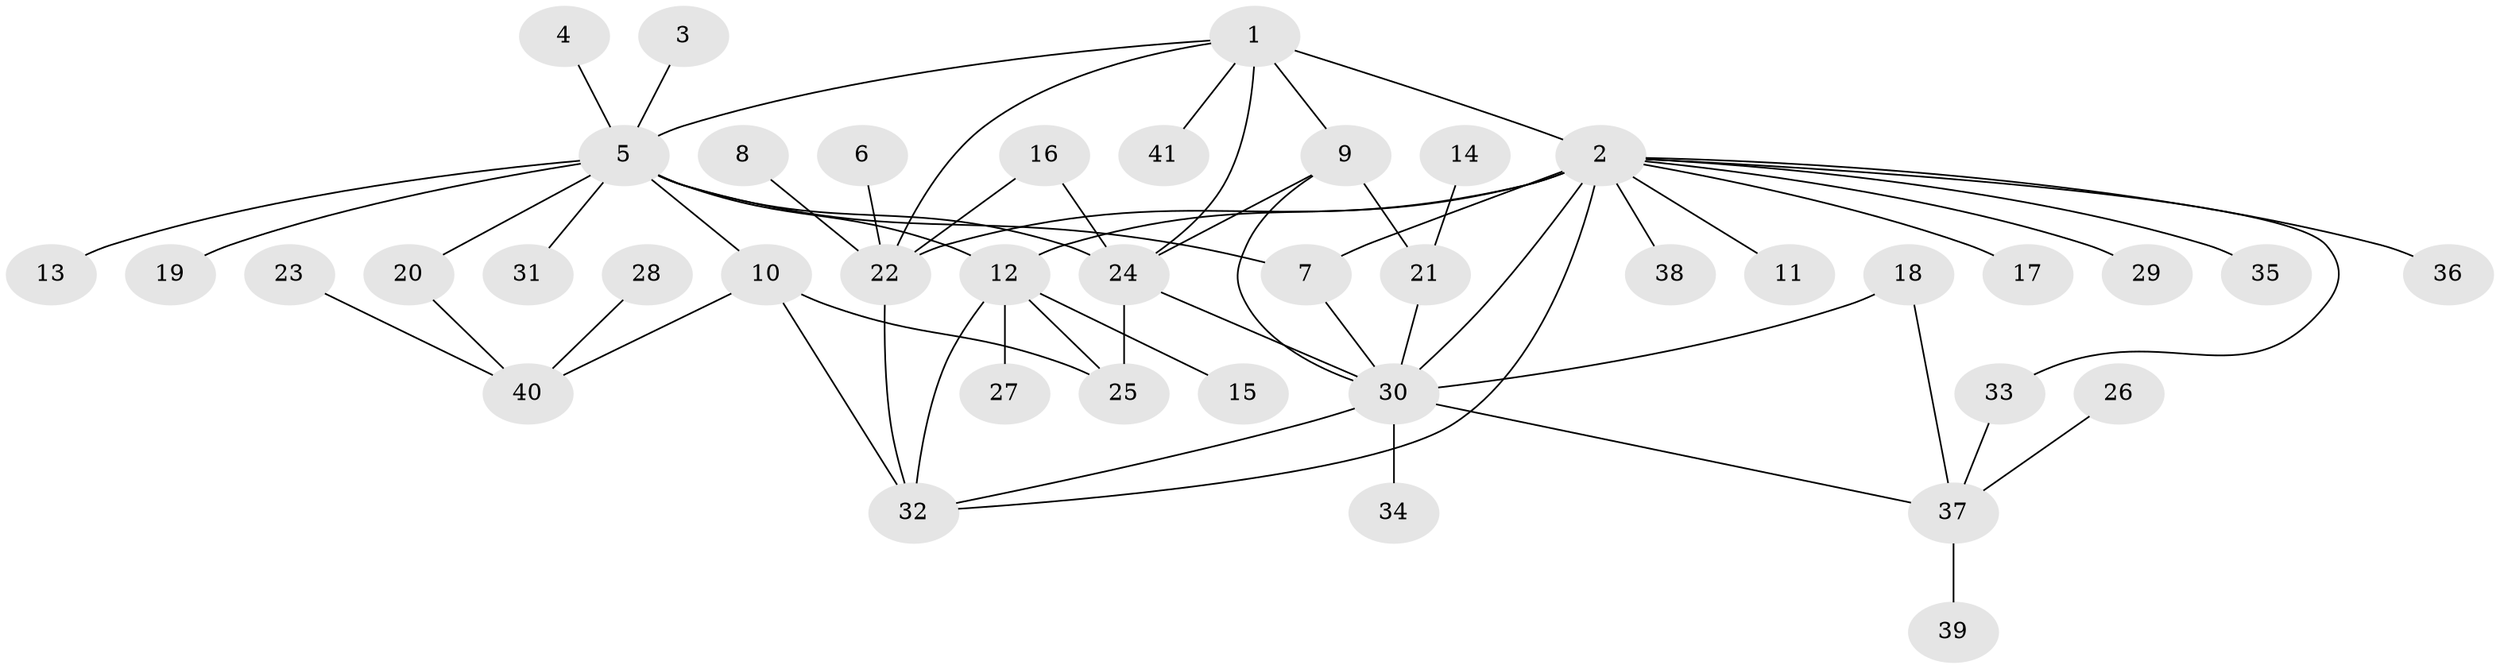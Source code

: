 // original degree distribution, {4: 0.13793103448275862, 9: 0.017241379310344827, 14: 0.034482758620689655, 8: 0.017241379310344827, 1: 0.46551724137931033, 7: 0.017241379310344827, 2: 0.20689655172413793, 5: 0.034482758620689655, 3: 0.05172413793103448, 6: 0.017241379310344827}
// Generated by graph-tools (version 1.1) at 2025/36/03/04/25 23:36:50]
// undirected, 41 vertices, 59 edges
graph export_dot {
  node [color=gray90,style=filled];
  1;
  2;
  3;
  4;
  5;
  6;
  7;
  8;
  9;
  10;
  11;
  12;
  13;
  14;
  15;
  16;
  17;
  18;
  19;
  20;
  21;
  22;
  23;
  24;
  25;
  26;
  27;
  28;
  29;
  30;
  31;
  32;
  33;
  34;
  35;
  36;
  37;
  38;
  39;
  40;
  41;
  1 -- 2 [weight=1.0];
  1 -- 5 [weight=1.0];
  1 -- 9 [weight=1.0];
  1 -- 22 [weight=1.0];
  1 -- 24 [weight=2.0];
  1 -- 41 [weight=1.0];
  2 -- 7 [weight=1.0];
  2 -- 11 [weight=1.0];
  2 -- 12 [weight=1.0];
  2 -- 17 [weight=1.0];
  2 -- 22 [weight=2.0];
  2 -- 29 [weight=1.0];
  2 -- 30 [weight=1.0];
  2 -- 32 [weight=1.0];
  2 -- 33 [weight=1.0];
  2 -- 35 [weight=1.0];
  2 -- 36 [weight=1.0];
  2 -- 38 [weight=1.0];
  3 -- 5 [weight=1.0];
  4 -- 5 [weight=1.0];
  5 -- 7 [weight=2.0];
  5 -- 10 [weight=1.0];
  5 -- 12 [weight=1.0];
  5 -- 13 [weight=1.0];
  5 -- 19 [weight=1.0];
  5 -- 20 [weight=1.0];
  5 -- 24 [weight=2.0];
  5 -- 31 [weight=1.0];
  6 -- 22 [weight=1.0];
  7 -- 30 [weight=1.0];
  8 -- 22 [weight=1.0];
  9 -- 21 [weight=1.0];
  9 -- 24 [weight=1.0];
  9 -- 30 [weight=1.0];
  10 -- 25 [weight=1.0];
  10 -- 32 [weight=1.0];
  10 -- 40 [weight=1.0];
  12 -- 15 [weight=1.0];
  12 -- 25 [weight=1.0];
  12 -- 27 [weight=1.0];
  12 -- 32 [weight=1.0];
  14 -- 21 [weight=1.0];
  16 -- 22 [weight=1.0];
  16 -- 24 [weight=1.0];
  18 -- 30 [weight=1.0];
  18 -- 37 [weight=1.0];
  20 -- 40 [weight=1.0];
  21 -- 30 [weight=1.0];
  22 -- 32 [weight=1.0];
  23 -- 40 [weight=1.0];
  24 -- 25 [weight=1.0];
  24 -- 30 [weight=1.0];
  26 -- 37 [weight=1.0];
  28 -- 40 [weight=1.0];
  30 -- 32 [weight=1.0];
  30 -- 34 [weight=1.0];
  30 -- 37 [weight=1.0];
  33 -- 37 [weight=1.0];
  37 -- 39 [weight=1.0];
}

